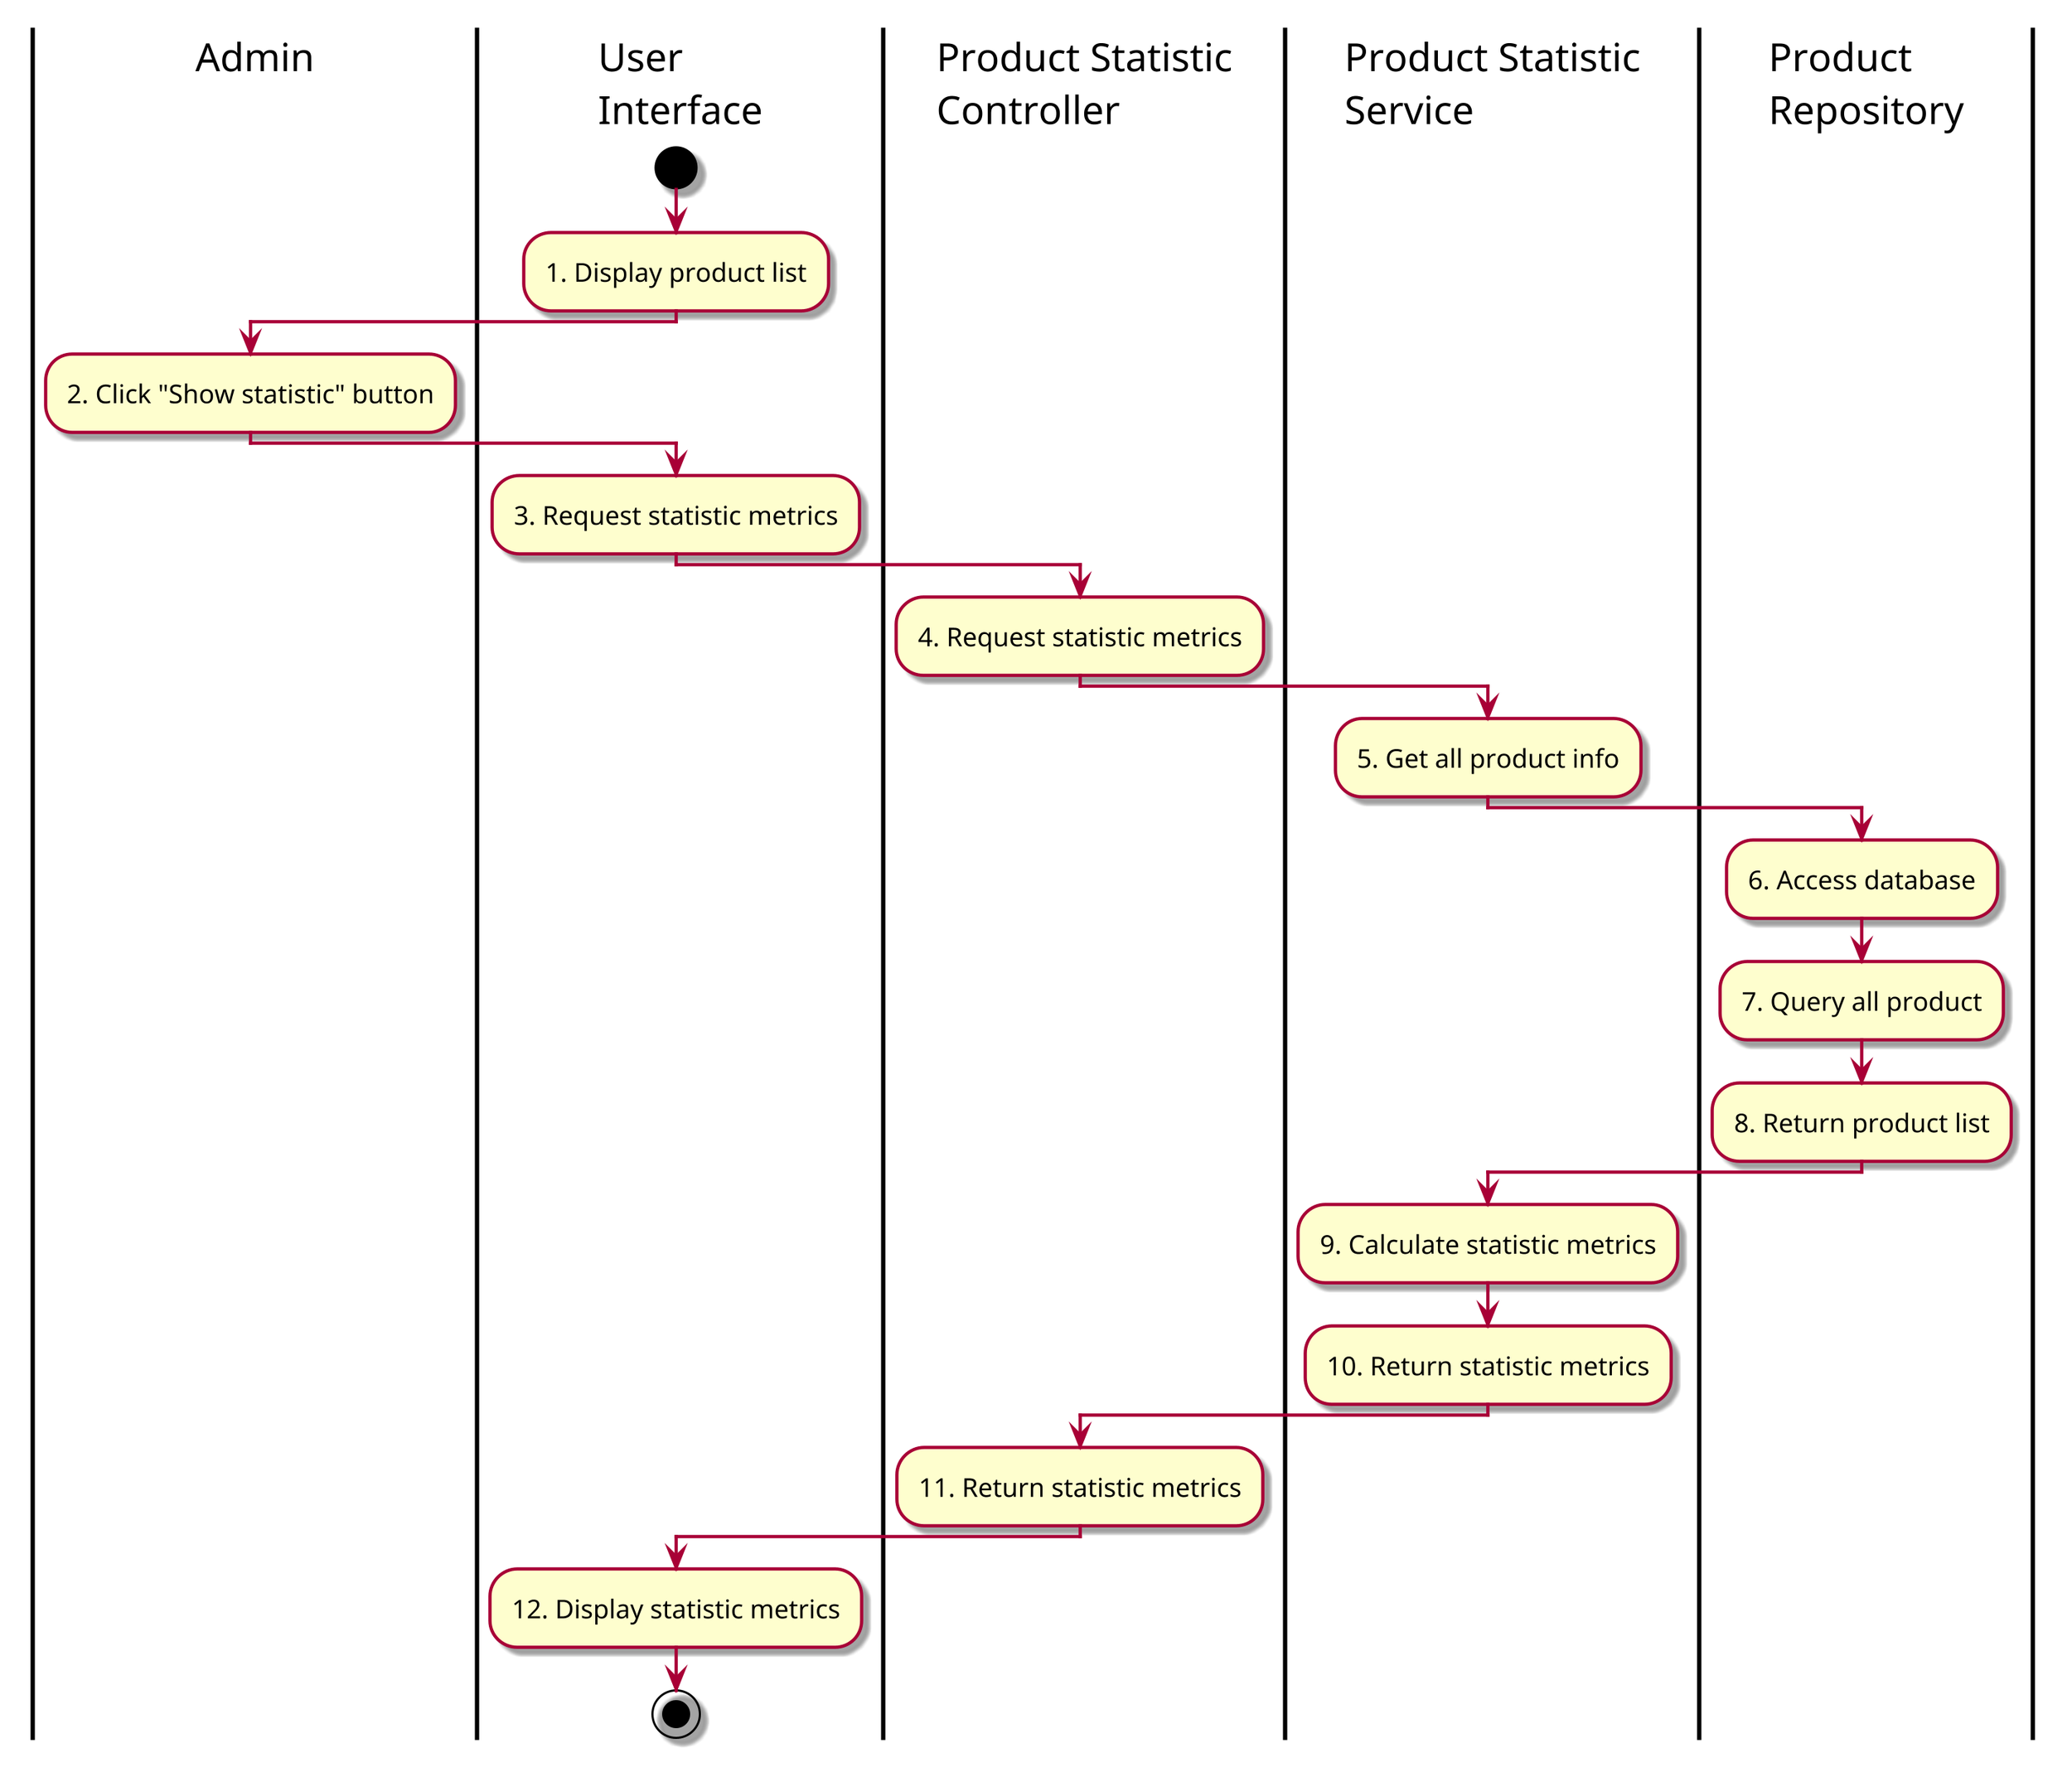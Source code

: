 @startuml ActViewProducStatistic

skin rose
scale 3

|Admin|
|User\nInterface|
|Product Statistic\nController|
|Product Statistic\nService|
|Product\nRepository|
|User\nInterface|
start
:1. Display product list;
|Admin|
:2. Click "Show statistic" button;
|User\nInterface|
:3. Request statistic metrics;
|Product Statistic\nController|
:4. Request statistic metrics;
|Product Statistic\nService|
:5. Get all product info;
|Product\nRepository|
:6. Access database;
:7. Query all product;
:8. Return product list;
|Product Statistic\nService|
:9. Calculate statistic metrics;
:10. Return statistic metrics;
|Product Statistic\nController|
:11. Return statistic metrics;
|User\nInterface|
:12. Display statistic metrics;
stop

@enduml